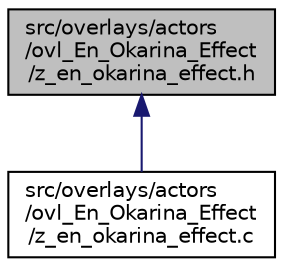 digraph "src/overlays/actors/ovl_En_Okarina_Effect/z_en_okarina_effect.h"
{
 // LATEX_PDF_SIZE
  edge [fontname="Helvetica",fontsize="10",labelfontname="Helvetica",labelfontsize="10"];
  node [fontname="Helvetica",fontsize="10",shape=record];
  Node1 [label="src/overlays/actors\l/ovl_En_Okarina_Effect\l/z_en_okarina_effect.h",height=0.2,width=0.4,color="black", fillcolor="grey75", style="filled", fontcolor="black",tooltip=" "];
  Node1 -> Node2 [dir="back",color="midnightblue",fontsize="10",style="solid",fontname="Helvetica"];
  Node2 [label="src/overlays/actors\l/ovl_En_Okarina_Effect\l/z_en_okarina_effect.c",height=0.2,width=0.4,color="black", fillcolor="white", style="filled",URL="$d0/dd4/z__en__okarina__effect_8c.html",tooltip=" "];
}
